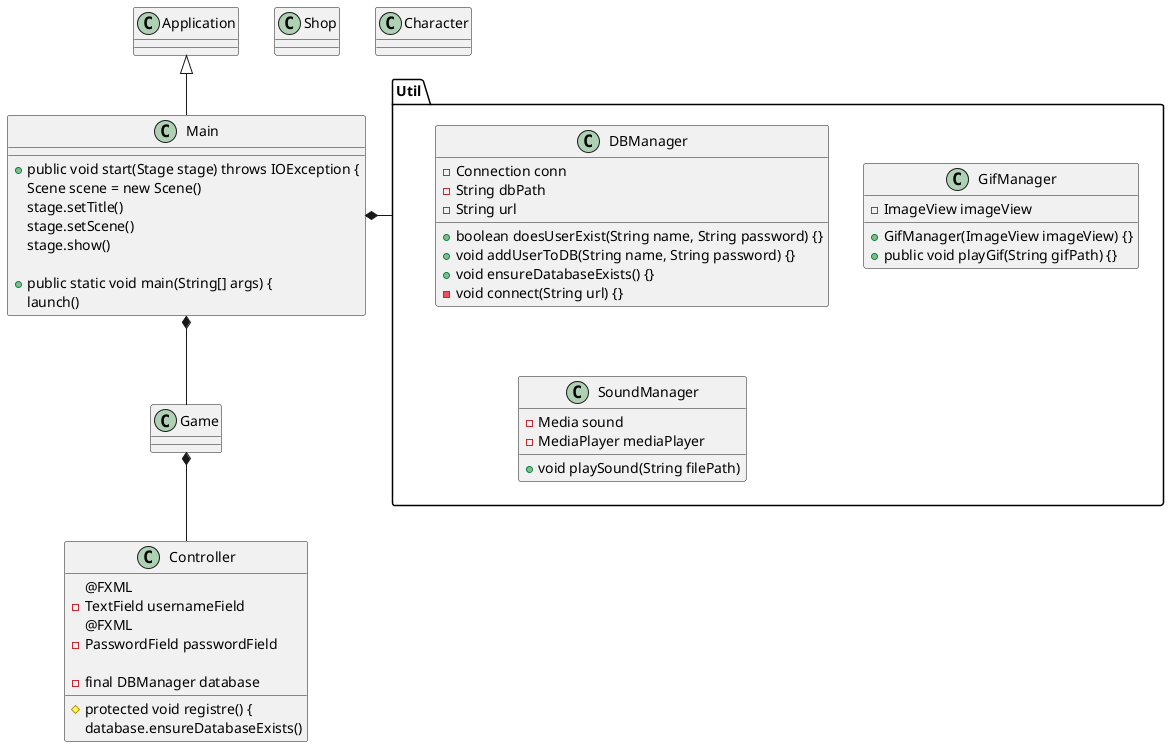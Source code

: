 @startuml
'https://plantuml.com/class-diagram

class Main extends Application {

+ public void start(Stage stage) throws IOException {
Scene scene = new Scene()
stage.setTitle()
stage.setScene()
stage.show()

+ public static void main(String[] args) {
launch()
}

Class Game {

}

Class Controller {
@FXML
- TextField usernameField
@FXML
- PasswordField passwordField

- final DBManager database
# protected void registre() {
database.ensureDatabaseExists()
}

Class Shop {

}

Class Character {

}

package "Util" {
Class DBManager {
- Connection conn
- String dbPath
- String url

+ boolean doesUserExist(String name, String password) {}
+ void addUserToDB(String name, String password) {}
+ void ensureDatabaseExists() {}
- void connect(String url) {}
}

Class GifManager {
- ImageView imageView
+ GifManager(ImageView imageView) {}
+ public void playGif(String gifPath) {}
}

Class SoundManager {
- Media sound
- MediaPlayer mediaPlayer
+ void playSound(String filePath)
}
}

Main *- "Util"
Main *-- "Game"
Game *-- "Controller"
@enduml